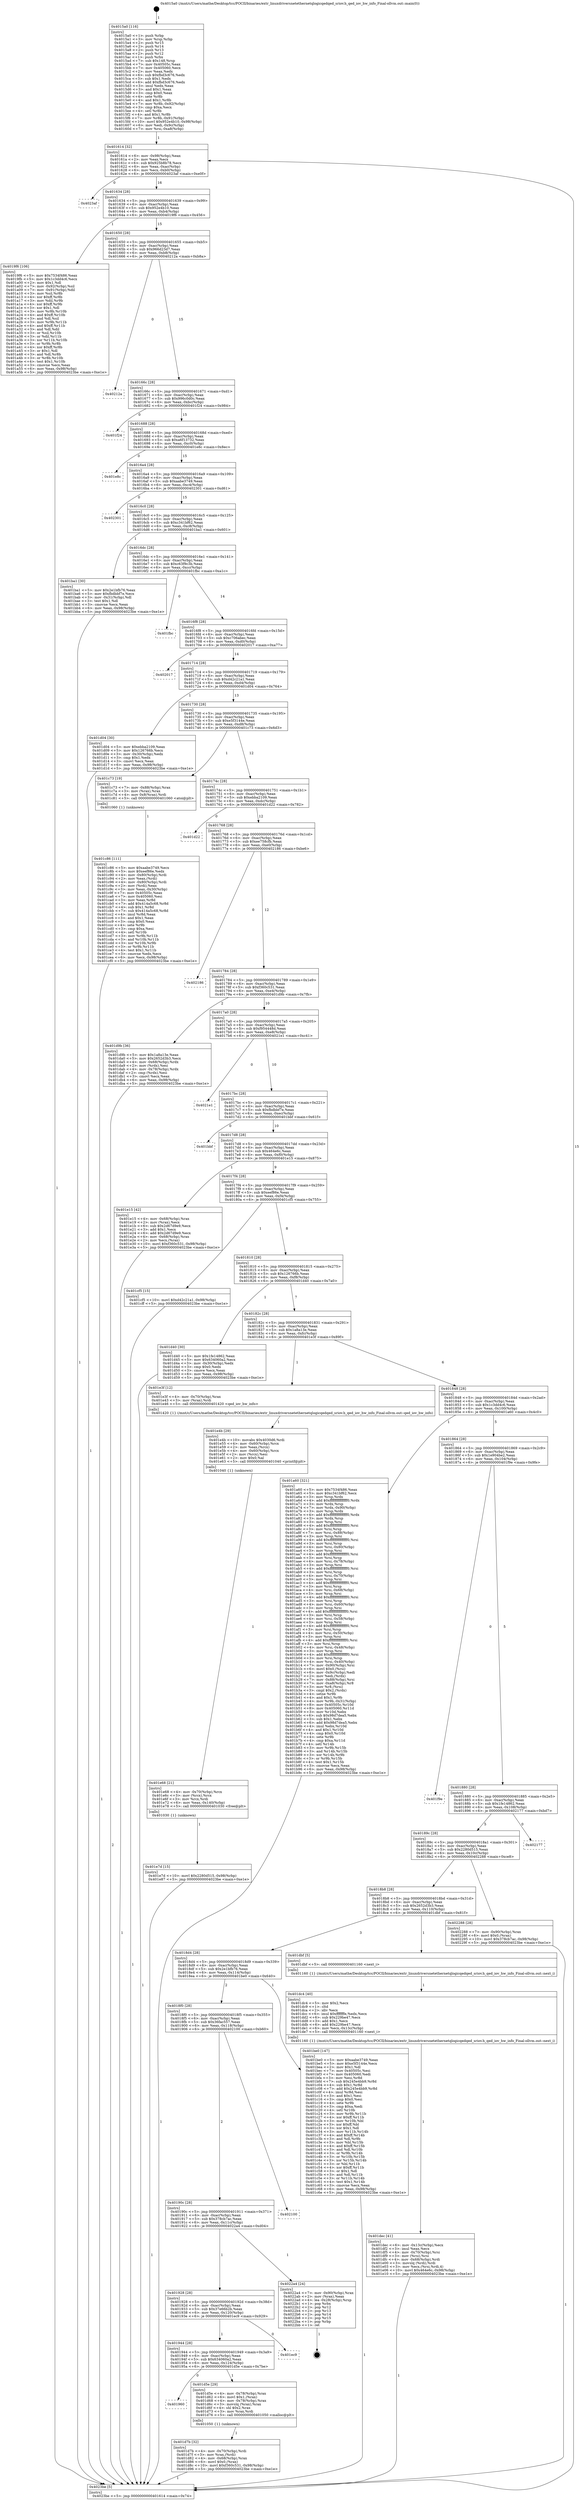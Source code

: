 digraph "0x4015a0" {
  label = "0x4015a0 (/mnt/c/Users/mathe/Desktop/tcc/POCII/binaries/extr_linuxdriversnetethernetqlogicqedqed_sriov.h_qed_iov_hw_info_Final-ollvm.out::main(0))"
  labelloc = "t"
  node[shape=record]

  Entry [label="",width=0.3,height=0.3,shape=circle,fillcolor=black,style=filled]
  "0x401614" [label="{
     0x401614 [32]\l
     | [instrs]\l
     &nbsp;&nbsp;0x401614 \<+6\>: mov -0x98(%rbp),%eax\l
     &nbsp;&nbsp;0x40161a \<+2\>: mov %eax,%ecx\l
     &nbsp;&nbsp;0x40161c \<+6\>: sub $0x925b8b78,%ecx\l
     &nbsp;&nbsp;0x401622 \<+6\>: mov %eax,-0xac(%rbp)\l
     &nbsp;&nbsp;0x401628 \<+6\>: mov %ecx,-0xb0(%rbp)\l
     &nbsp;&nbsp;0x40162e \<+6\>: je 00000000004023af \<main+0xe0f\>\l
  }"]
  "0x4023af" [label="{
     0x4023af\l
  }", style=dashed]
  "0x401634" [label="{
     0x401634 [28]\l
     | [instrs]\l
     &nbsp;&nbsp;0x401634 \<+5\>: jmp 0000000000401639 \<main+0x99\>\l
     &nbsp;&nbsp;0x401639 \<+6\>: mov -0xac(%rbp),%eax\l
     &nbsp;&nbsp;0x40163f \<+5\>: sub $0x952e4b10,%eax\l
     &nbsp;&nbsp;0x401644 \<+6\>: mov %eax,-0xb4(%rbp)\l
     &nbsp;&nbsp;0x40164a \<+6\>: je 00000000004019f6 \<main+0x456\>\l
  }"]
  Exit [label="",width=0.3,height=0.3,shape=circle,fillcolor=black,style=filled,peripheries=2]
  "0x4019f6" [label="{
     0x4019f6 [106]\l
     | [instrs]\l
     &nbsp;&nbsp;0x4019f6 \<+5\>: mov $0x7534f486,%eax\l
     &nbsp;&nbsp;0x4019fb \<+5\>: mov $0x1c3dd4c6,%ecx\l
     &nbsp;&nbsp;0x401a00 \<+2\>: mov $0x1,%dl\l
     &nbsp;&nbsp;0x401a02 \<+7\>: mov -0x92(%rbp),%sil\l
     &nbsp;&nbsp;0x401a09 \<+7\>: mov -0x91(%rbp),%dil\l
     &nbsp;&nbsp;0x401a10 \<+3\>: mov %sil,%r8b\l
     &nbsp;&nbsp;0x401a13 \<+4\>: xor $0xff,%r8b\l
     &nbsp;&nbsp;0x401a17 \<+3\>: mov %dil,%r9b\l
     &nbsp;&nbsp;0x401a1a \<+4\>: xor $0xff,%r9b\l
     &nbsp;&nbsp;0x401a1e \<+3\>: xor $0x1,%dl\l
     &nbsp;&nbsp;0x401a21 \<+3\>: mov %r8b,%r10b\l
     &nbsp;&nbsp;0x401a24 \<+4\>: and $0xff,%r10b\l
     &nbsp;&nbsp;0x401a28 \<+3\>: and %dl,%sil\l
     &nbsp;&nbsp;0x401a2b \<+3\>: mov %r9b,%r11b\l
     &nbsp;&nbsp;0x401a2e \<+4\>: and $0xff,%r11b\l
     &nbsp;&nbsp;0x401a32 \<+3\>: and %dl,%dil\l
     &nbsp;&nbsp;0x401a35 \<+3\>: or %sil,%r10b\l
     &nbsp;&nbsp;0x401a38 \<+3\>: or %dil,%r11b\l
     &nbsp;&nbsp;0x401a3b \<+3\>: xor %r11b,%r10b\l
     &nbsp;&nbsp;0x401a3e \<+3\>: or %r9b,%r8b\l
     &nbsp;&nbsp;0x401a41 \<+4\>: xor $0xff,%r8b\l
     &nbsp;&nbsp;0x401a45 \<+3\>: or $0x1,%dl\l
     &nbsp;&nbsp;0x401a48 \<+3\>: and %dl,%r8b\l
     &nbsp;&nbsp;0x401a4b \<+3\>: or %r8b,%r10b\l
     &nbsp;&nbsp;0x401a4e \<+4\>: test $0x1,%r10b\l
     &nbsp;&nbsp;0x401a52 \<+3\>: cmovne %ecx,%eax\l
     &nbsp;&nbsp;0x401a55 \<+6\>: mov %eax,-0x98(%rbp)\l
     &nbsp;&nbsp;0x401a5b \<+5\>: jmp 00000000004023be \<main+0xe1e\>\l
  }"]
  "0x401650" [label="{
     0x401650 [28]\l
     | [instrs]\l
     &nbsp;&nbsp;0x401650 \<+5\>: jmp 0000000000401655 \<main+0xb5\>\l
     &nbsp;&nbsp;0x401655 \<+6\>: mov -0xac(%rbp),%eax\l
     &nbsp;&nbsp;0x40165b \<+5\>: sub $0x966d23d7,%eax\l
     &nbsp;&nbsp;0x401660 \<+6\>: mov %eax,-0xb8(%rbp)\l
     &nbsp;&nbsp;0x401666 \<+6\>: je 000000000040212a \<main+0xb8a\>\l
  }"]
  "0x4023be" [label="{
     0x4023be [5]\l
     | [instrs]\l
     &nbsp;&nbsp;0x4023be \<+5\>: jmp 0000000000401614 \<main+0x74\>\l
  }"]
  "0x4015a0" [label="{
     0x4015a0 [116]\l
     | [instrs]\l
     &nbsp;&nbsp;0x4015a0 \<+1\>: push %rbp\l
     &nbsp;&nbsp;0x4015a1 \<+3\>: mov %rsp,%rbp\l
     &nbsp;&nbsp;0x4015a4 \<+2\>: push %r15\l
     &nbsp;&nbsp;0x4015a6 \<+2\>: push %r14\l
     &nbsp;&nbsp;0x4015a8 \<+2\>: push %r13\l
     &nbsp;&nbsp;0x4015aa \<+2\>: push %r12\l
     &nbsp;&nbsp;0x4015ac \<+1\>: push %rbx\l
     &nbsp;&nbsp;0x4015ad \<+7\>: sub $0x148,%rsp\l
     &nbsp;&nbsp;0x4015b4 \<+7\>: mov 0x40505c,%eax\l
     &nbsp;&nbsp;0x4015bb \<+7\>: mov 0x405060,%ecx\l
     &nbsp;&nbsp;0x4015c2 \<+2\>: mov %eax,%edx\l
     &nbsp;&nbsp;0x4015c4 \<+6\>: sub $0xfbd3c676,%edx\l
     &nbsp;&nbsp;0x4015ca \<+3\>: sub $0x1,%edx\l
     &nbsp;&nbsp;0x4015cd \<+6\>: add $0xfbd3c676,%edx\l
     &nbsp;&nbsp;0x4015d3 \<+3\>: imul %edx,%eax\l
     &nbsp;&nbsp;0x4015d6 \<+3\>: and $0x1,%eax\l
     &nbsp;&nbsp;0x4015d9 \<+3\>: cmp $0x0,%eax\l
     &nbsp;&nbsp;0x4015dc \<+4\>: sete %r8b\l
     &nbsp;&nbsp;0x4015e0 \<+4\>: and $0x1,%r8b\l
     &nbsp;&nbsp;0x4015e4 \<+7\>: mov %r8b,-0x92(%rbp)\l
     &nbsp;&nbsp;0x4015eb \<+3\>: cmp $0xa,%ecx\l
     &nbsp;&nbsp;0x4015ee \<+4\>: setl %r8b\l
     &nbsp;&nbsp;0x4015f2 \<+4\>: and $0x1,%r8b\l
     &nbsp;&nbsp;0x4015f6 \<+7\>: mov %r8b,-0x91(%rbp)\l
     &nbsp;&nbsp;0x4015fd \<+10\>: movl $0x952e4b10,-0x98(%rbp)\l
     &nbsp;&nbsp;0x401607 \<+6\>: mov %edi,-0x9c(%rbp)\l
     &nbsp;&nbsp;0x40160d \<+7\>: mov %rsi,-0xa8(%rbp)\l
  }"]
  "0x401e7d" [label="{
     0x401e7d [15]\l
     | [instrs]\l
     &nbsp;&nbsp;0x401e7d \<+10\>: movl $0x2280d515,-0x98(%rbp)\l
     &nbsp;&nbsp;0x401e87 \<+5\>: jmp 00000000004023be \<main+0xe1e\>\l
  }"]
  "0x40212a" [label="{
     0x40212a\l
  }", style=dashed]
  "0x40166c" [label="{
     0x40166c [28]\l
     | [instrs]\l
     &nbsp;&nbsp;0x40166c \<+5\>: jmp 0000000000401671 \<main+0xd1\>\l
     &nbsp;&nbsp;0x401671 \<+6\>: mov -0xac(%rbp),%eax\l
     &nbsp;&nbsp;0x401677 \<+5\>: sub $0x996c0d0c,%eax\l
     &nbsp;&nbsp;0x40167c \<+6\>: mov %eax,-0xbc(%rbp)\l
     &nbsp;&nbsp;0x401682 \<+6\>: je 0000000000401f24 \<main+0x984\>\l
  }"]
  "0x401e68" [label="{
     0x401e68 [21]\l
     | [instrs]\l
     &nbsp;&nbsp;0x401e68 \<+4\>: mov -0x70(%rbp),%rcx\l
     &nbsp;&nbsp;0x401e6c \<+3\>: mov (%rcx),%rcx\l
     &nbsp;&nbsp;0x401e6f \<+3\>: mov %rcx,%rdi\l
     &nbsp;&nbsp;0x401e72 \<+6\>: mov %eax,-0x140(%rbp)\l
     &nbsp;&nbsp;0x401e78 \<+5\>: call 0000000000401030 \<free@plt\>\l
     | [calls]\l
     &nbsp;&nbsp;0x401030 \{1\} (unknown)\l
  }"]
  "0x401f24" [label="{
     0x401f24\l
  }", style=dashed]
  "0x401688" [label="{
     0x401688 [28]\l
     | [instrs]\l
     &nbsp;&nbsp;0x401688 \<+5\>: jmp 000000000040168d \<main+0xed\>\l
     &nbsp;&nbsp;0x40168d \<+6\>: mov -0xac(%rbp),%eax\l
     &nbsp;&nbsp;0x401693 \<+5\>: sub $0xa6f13732,%eax\l
     &nbsp;&nbsp;0x401698 \<+6\>: mov %eax,-0xc0(%rbp)\l
     &nbsp;&nbsp;0x40169e \<+6\>: je 0000000000401e8c \<main+0x8ec\>\l
  }"]
  "0x401e4b" [label="{
     0x401e4b [29]\l
     | [instrs]\l
     &nbsp;&nbsp;0x401e4b \<+10\>: movabs $0x4030d6,%rdi\l
     &nbsp;&nbsp;0x401e55 \<+4\>: mov -0x60(%rbp),%rcx\l
     &nbsp;&nbsp;0x401e59 \<+2\>: mov %eax,(%rcx)\l
     &nbsp;&nbsp;0x401e5b \<+4\>: mov -0x60(%rbp),%rcx\l
     &nbsp;&nbsp;0x401e5f \<+2\>: mov (%rcx),%esi\l
     &nbsp;&nbsp;0x401e61 \<+2\>: mov $0x0,%al\l
     &nbsp;&nbsp;0x401e63 \<+5\>: call 0000000000401040 \<printf@plt\>\l
     | [calls]\l
     &nbsp;&nbsp;0x401040 \{1\} (unknown)\l
  }"]
  "0x401e8c" [label="{
     0x401e8c\l
  }", style=dashed]
  "0x4016a4" [label="{
     0x4016a4 [28]\l
     | [instrs]\l
     &nbsp;&nbsp;0x4016a4 \<+5\>: jmp 00000000004016a9 \<main+0x109\>\l
     &nbsp;&nbsp;0x4016a9 \<+6\>: mov -0xac(%rbp),%eax\l
     &nbsp;&nbsp;0x4016af \<+5\>: sub $0xaabe3749,%eax\l
     &nbsp;&nbsp;0x4016b4 \<+6\>: mov %eax,-0xc4(%rbp)\l
     &nbsp;&nbsp;0x4016ba \<+6\>: je 0000000000402301 \<main+0xd61\>\l
  }"]
  "0x401dec" [label="{
     0x401dec [41]\l
     | [instrs]\l
     &nbsp;&nbsp;0x401dec \<+6\>: mov -0x13c(%rbp),%ecx\l
     &nbsp;&nbsp;0x401df2 \<+3\>: imul %eax,%ecx\l
     &nbsp;&nbsp;0x401df5 \<+4\>: mov -0x70(%rbp),%rsi\l
     &nbsp;&nbsp;0x401df9 \<+3\>: mov (%rsi),%rsi\l
     &nbsp;&nbsp;0x401dfc \<+4\>: mov -0x68(%rbp),%rdi\l
     &nbsp;&nbsp;0x401e00 \<+3\>: movslq (%rdi),%rdi\l
     &nbsp;&nbsp;0x401e03 \<+3\>: mov %ecx,(%rsi,%rdi,4)\l
     &nbsp;&nbsp;0x401e06 \<+10\>: movl $0x464e6c,-0x98(%rbp)\l
     &nbsp;&nbsp;0x401e10 \<+5\>: jmp 00000000004023be \<main+0xe1e\>\l
  }"]
  "0x402301" [label="{
     0x402301\l
  }", style=dashed]
  "0x4016c0" [label="{
     0x4016c0 [28]\l
     | [instrs]\l
     &nbsp;&nbsp;0x4016c0 \<+5\>: jmp 00000000004016c5 \<main+0x125\>\l
     &nbsp;&nbsp;0x4016c5 \<+6\>: mov -0xac(%rbp),%eax\l
     &nbsp;&nbsp;0x4016cb \<+5\>: sub $0xc341bf62,%eax\l
     &nbsp;&nbsp;0x4016d0 \<+6\>: mov %eax,-0xc8(%rbp)\l
     &nbsp;&nbsp;0x4016d6 \<+6\>: je 0000000000401ba1 \<main+0x601\>\l
  }"]
  "0x401dc4" [label="{
     0x401dc4 [40]\l
     | [instrs]\l
     &nbsp;&nbsp;0x401dc4 \<+5\>: mov $0x2,%ecx\l
     &nbsp;&nbsp;0x401dc9 \<+1\>: cltd\l
     &nbsp;&nbsp;0x401dca \<+2\>: idiv %ecx\l
     &nbsp;&nbsp;0x401dcc \<+6\>: imul $0xfffffffe,%edx,%ecx\l
     &nbsp;&nbsp;0x401dd2 \<+6\>: sub $0x229be47,%ecx\l
     &nbsp;&nbsp;0x401dd8 \<+3\>: add $0x1,%ecx\l
     &nbsp;&nbsp;0x401ddb \<+6\>: add $0x229be47,%ecx\l
     &nbsp;&nbsp;0x401de1 \<+6\>: mov %ecx,-0x13c(%rbp)\l
     &nbsp;&nbsp;0x401de7 \<+5\>: call 0000000000401160 \<next_i\>\l
     | [calls]\l
     &nbsp;&nbsp;0x401160 \{1\} (/mnt/c/Users/mathe/Desktop/tcc/POCII/binaries/extr_linuxdriversnetethernetqlogicqedqed_sriov.h_qed_iov_hw_info_Final-ollvm.out::next_i)\l
  }"]
  "0x401ba1" [label="{
     0x401ba1 [30]\l
     | [instrs]\l
     &nbsp;&nbsp;0x401ba1 \<+5\>: mov $0x2e1bfb76,%eax\l
     &nbsp;&nbsp;0x401ba6 \<+5\>: mov $0xfbdbbf7e,%ecx\l
     &nbsp;&nbsp;0x401bab \<+3\>: mov -0x31(%rbp),%dl\l
     &nbsp;&nbsp;0x401bae \<+3\>: test $0x1,%dl\l
     &nbsp;&nbsp;0x401bb1 \<+3\>: cmovne %ecx,%eax\l
     &nbsp;&nbsp;0x401bb4 \<+6\>: mov %eax,-0x98(%rbp)\l
     &nbsp;&nbsp;0x401bba \<+5\>: jmp 00000000004023be \<main+0xe1e\>\l
  }"]
  "0x4016dc" [label="{
     0x4016dc [28]\l
     | [instrs]\l
     &nbsp;&nbsp;0x4016dc \<+5\>: jmp 00000000004016e1 \<main+0x141\>\l
     &nbsp;&nbsp;0x4016e1 \<+6\>: mov -0xac(%rbp),%eax\l
     &nbsp;&nbsp;0x4016e7 \<+5\>: sub $0xc63f9c3b,%eax\l
     &nbsp;&nbsp;0x4016ec \<+6\>: mov %eax,-0xcc(%rbp)\l
     &nbsp;&nbsp;0x4016f2 \<+6\>: je 0000000000401fbc \<main+0xa1c\>\l
  }"]
  "0x401d7b" [label="{
     0x401d7b [32]\l
     | [instrs]\l
     &nbsp;&nbsp;0x401d7b \<+4\>: mov -0x70(%rbp),%rdi\l
     &nbsp;&nbsp;0x401d7f \<+3\>: mov %rax,(%rdi)\l
     &nbsp;&nbsp;0x401d82 \<+4\>: mov -0x68(%rbp),%rax\l
     &nbsp;&nbsp;0x401d86 \<+6\>: movl $0x0,(%rax)\l
     &nbsp;&nbsp;0x401d8c \<+10\>: movl $0xf360c531,-0x98(%rbp)\l
     &nbsp;&nbsp;0x401d96 \<+5\>: jmp 00000000004023be \<main+0xe1e\>\l
  }"]
  "0x401fbc" [label="{
     0x401fbc\l
  }", style=dashed]
  "0x4016f8" [label="{
     0x4016f8 [28]\l
     | [instrs]\l
     &nbsp;&nbsp;0x4016f8 \<+5\>: jmp 00000000004016fd \<main+0x15d\>\l
     &nbsp;&nbsp;0x4016fd \<+6\>: mov -0xac(%rbp),%eax\l
     &nbsp;&nbsp;0x401703 \<+5\>: sub $0xc706abec,%eax\l
     &nbsp;&nbsp;0x401708 \<+6\>: mov %eax,-0xd0(%rbp)\l
     &nbsp;&nbsp;0x40170e \<+6\>: je 0000000000402017 \<main+0xa77\>\l
  }"]
  "0x401960" [label="{
     0x401960\l
  }", style=dashed]
  "0x402017" [label="{
     0x402017\l
  }", style=dashed]
  "0x401714" [label="{
     0x401714 [28]\l
     | [instrs]\l
     &nbsp;&nbsp;0x401714 \<+5\>: jmp 0000000000401719 \<main+0x179\>\l
     &nbsp;&nbsp;0x401719 \<+6\>: mov -0xac(%rbp),%eax\l
     &nbsp;&nbsp;0x40171f \<+5\>: sub $0xd42c21a1,%eax\l
     &nbsp;&nbsp;0x401724 \<+6\>: mov %eax,-0xd4(%rbp)\l
     &nbsp;&nbsp;0x40172a \<+6\>: je 0000000000401d04 \<main+0x764\>\l
  }"]
  "0x401d5e" [label="{
     0x401d5e [29]\l
     | [instrs]\l
     &nbsp;&nbsp;0x401d5e \<+4\>: mov -0x78(%rbp),%rax\l
     &nbsp;&nbsp;0x401d62 \<+6\>: movl $0x1,(%rax)\l
     &nbsp;&nbsp;0x401d68 \<+4\>: mov -0x78(%rbp),%rax\l
     &nbsp;&nbsp;0x401d6c \<+3\>: movslq (%rax),%rax\l
     &nbsp;&nbsp;0x401d6f \<+4\>: shl $0x2,%rax\l
     &nbsp;&nbsp;0x401d73 \<+3\>: mov %rax,%rdi\l
     &nbsp;&nbsp;0x401d76 \<+5\>: call 0000000000401050 \<malloc@plt\>\l
     | [calls]\l
     &nbsp;&nbsp;0x401050 \{1\} (unknown)\l
  }"]
  "0x401d04" [label="{
     0x401d04 [30]\l
     | [instrs]\l
     &nbsp;&nbsp;0x401d04 \<+5\>: mov $0xebba2109,%eax\l
     &nbsp;&nbsp;0x401d09 \<+5\>: mov $0x126766b,%ecx\l
     &nbsp;&nbsp;0x401d0e \<+3\>: mov -0x30(%rbp),%edx\l
     &nbsp;&nbsp;0x401d11 \<+3\>: cmp $0x1,%edx\l
     &nbsp;&nbsp;0x401d14 \<+3\>: cmovl %ecx,%eax\l
     &nbsp;&nbsp;0x401d17 \<+6\>: mov %eax,-0x98(%rbp)\l
     &nbsp;&nbsp;0x401d1d \<+5\>: jmp 00000000004023be \<main+0xe1e\>\l
  }"]
  "0x401730" [label="{
     0x401730 [28]\l
     | [instrs]\l
     &nbsp;&nbsp;0x401730 \<+5\>: jmp 0000000000401735 \<main+0x195\>\l
     &nbsp;&nbsp;0x401735 \<+6\>: mov -0xac(%rbp),%eax\l
     &nbsp;&nbsp;0x40173b \<+5\>: sub $0xe5f3144e,%eax\l
     &nbsp;&nbsp;0x401740 \<+6\>: mov %eax,-0xd8(%rbp)\l
     &nbsp;&nbsp;0x401746 \<+6\>: je 0000000000401c73 \<main+0x6d3\>\l
  }"]
  "0x401944" [label="{
     0x401944 [28]\l
     | [instrs]\l
     &nbsp;&nbsp;0x401944 \<+5\>: jmp 0000000000401949 \<main+0x3a9\>\l
     &nbsp;&nbsp;0x401949 \<+6\>: mov -0xac(%rbp),%eax\l
     &nbsp;&nbsp;0x40194f \<+5\>: sub $0x634060a2,%eax\l
     &nbsp;&nbsp;0x401954 \<+6\>: mov %eax,-0x124(%rbp)\l
     &nbsp;&nbsp;0x40195a \<+6\>: je 0000000000401d5e \<main+0x7be\>\l
  }"]
  "0x401c73" [label="{
     0x401c73 [19]\l
     | [instrs]\l
     &nbsp;&nbsp;0x401c73 \<+7\>: mov -0x88(%rbp),%rax\l
     &nbsp;&nbsp;0x401c7a \<+3\>: mov (%rax),%rax\l
     &nbsp;&nbsp;0x401c7d \<+4\>: mov 0x8(%rax),%rdi\l
     &nbsp;&nbsp;0x401c81 \<+5\>: call 0000000000401060 \<atoi@plt\>\l
     | [calls]\l
     &nbsp;&nbsp;0x401060 \{1\} (unknown)\l
  }"]
  "0x40174c" [label="{
     0x40174c [28]\l
     | [instrs]\l
     &nbsp;&nbsp;0x40174c \<+5\>: jmp 0000000000401751 \<main+0x1b1\>\l
     &nbsp;&nbsp;0x401751 \<+6\>: mov -0xac(%rbp),%eax\l
     &nbsp;&nbsp;0x401757 \<+5\>: sub $0xebba2109,%eax\l
     &nbsp;&nbsp;0x40175c \<+6\>: mov %eax,-0xdc(%rbp)\l
     &nbsp;&nbsp;0x401762 \<+6\>: je 0000000000401d22 \<main+0x782\>\l
  }"]
  "0x401ec9" [label="{
     0x401ec9\l
  }", style=dashed]
  "0x401d22" [label="{
     0x401d22\l
  }", style=dashed]
  "0x401768" [label="{
     0x401768 [28]\l
     | [instrs]\l
     &nbsp;&nbsp;0x401768 \<+5\>: jmp 000000000040176d \<main+0x1cd\>\l
     &nbsp;&nbsp;0x40176d \<+6\>: mov -0xac(%rbp),%eax\l
     &nbsp;&nbsp;0x401773 \<+5\>: sub $0xee758cfb,%eax\l
     &nbsp;&nbsp;0x401778 \<+6\>: mov %eax,-0xe0(%rbp)\l
     &nbsp;&nbsp;0x40177e \<+6\>: je 0000000000402186 \<main+0xbe6\>\l
  }"]
  "0x401928" [label="{
     0x401928 [28]\l
     | [instrs]\l
     &nbsp;&nbsp;0x401928 \<+5\>: jmp 000000000040192d \<main+0x38d\>\l
     &nbsp;&nbsp;0x40192d \<+6\>: mov -0xac(%rbp),%eax\l
     &nbsp;&nbsp;0x401933 \<+5\>: sub $0x37e66b2b,%eax\l
     &nbsp;&nbsp;0x401938 \<+6\>: mov %eax,-0x120(%rbp)\l
     &nbsp;&nbsp;0x40193e \<+6\>: je 0000000000401ec9 \<main+0x929\>\l
  }"]
  "0x402186" [label="{
     0x402186\l
  }", style=dashed]
  "0x401784" [label="{
     0x401784 [28]\l
     | [instrs]\l
     &nbsp;&nbsp;0x401784 \<+5\>: jmp 0000000000401789 \<main+0x1e9\>\l
     &nbsp;&nbsp;0x401789 \<+6\>: mov -0xac(%rbp),%eax\l
     &nbsp;&nbsp;0x40178f \<+5\>: sub $0xf360c531,%eax\l
     &nbsp;&nbsp;0x401794 \<+6\>: mov %eax,-0xe4(%rbp)\l
     &nbsp;&nbsp;0x40179a \<+6\>: je 0000000000401d9b \<main+0x7fb\>\l
  }"]
  "0x4022a4" [label="{
     0x4022a4 [24]\l
     | [instrs]\l
     &nbsp;&nbsp;0x4022a4 \<+7\>: mov -0x90(%rbp),%rax\l
     &nbsp;&nbsp;0x4022ab \<+2\>: mov (%rax),%eax\l
     &nbsp;&nbsp;0x4022ad \<+4\>: lea -0x28(%rbp),%rsp\l
     &nbsp;&nbsp;0x4022b1 \<+1\>: pop %rbx\l
     &nbsp;&nbsp;0x4022b2 \<+2\>: pop %r12\l
     &nbsp;&nbsp;0x4022b4 \<+2\>: pop %r13\l
     &nbsp;&nbsp;0x4022b6 \<+2\>: pop %r14\l
     &nbsp;&nbsp;0x4022b8 \<+2\>: pop %r15\l
     &nbsp;&nbsp;0x4022ba \<+1\>: pop %rbp\l
     &nbsp;&nbsp;0x4022bb \<+1\>: ret\l
  }"]
  "0x401d9b" [label="{
     0x401d9b [36]\l
     | [instrs]\l
     &nbsp;&nbsp;0x401d9b \<+5\>: mov $0x1a8a13e,%eax\l
     &nbsp;&nbsp;0x401da0 \<+5\>: mov $0x2652d3b3,%ecx\l
     &nbsp;&nbsp;0x401da5 \<+4\>: mov -0x68(%rbp),%rdx\l
     &nbsp;&nbsp;0x401da9 \<+2\>: mov (%rdx),%esi\l
     &nbsp;&nbsp;0x401dab \<+4\>: mov -0x78(%rbp),%rdx\l
     &nbsp;&nbsp;0x401daf \<+2\>: cmp (%rdx),%esi\l
     &nbsp;&nbsp;0x401db1 \<+3\>: cmovl %ecx,%eax\l
     &nbsp;&nbsp;0x401db4 \<+6\>: mov %eax,-0x98(%rbp)\l
     &nbsp;&nbsp;0x401dba \<+5\>: jmp 00000000004023be \<main+0xe1e\>\l
  }"]
  "0x4017a0" [label="{
     0x4017a0 [28]\l
     | [instrs]\l
     &nbsp;&nbsp;0x4017a0 \<+5\>: jmp 00000000004017a5 \<main+0x205\>\l
     &nbsp;&nbsp;0x4017a5 \<+6\>: mov -0xac(%rbp),%eax\l
     &nbsp;&nbsp;0x4017ab \<+5\>: sub $0xf954448d,%eax\l
     &nbsp;&nbsp;0x4017b0 \<+6\>: mov %eax,-0xe8(%rbp)\l
     &nbsp;&nbsp;0x4017b6 \<+6\>: je 00000000004021e1 \<main+0xc41\>\l
  }"]
  "0x40190c" [label="{
     0x40190c [28]\l
     | [instrs]\l
     &nbsp;&nbsp;0x40190c \<+5\>: jmp 0000000000401911 \<main+0x371\>\l
     &nbsp;&nbsp;0x401911 \<+6\>: mov -0xac(%rbp),%eax\l
     &nbsp;&nbsp;0x401917 \<+5\>: sub $0x378cb7ac,%eax\l
     &nbsp;&nbsp;0x40191c \<+6\>: mov %eax,-0x11c(%rbp)\l
     &nbsp;&nbsp;0x401922 \<+6\>: je 00000000004022a4 \<main+0xd04\>\l
  }"]
  "0x4021e1" [label="{
     0x4021e1\l
  }", style=dashed]
  "0x4017bc" [label="{
     0x4017bc [28]\l
     | [instrs]\l
     &nbsp;&nbsp;0x4017bc \<+5\>: jmp 00000000004017c1 \<main+0x221\>\l
     &nbsp;&nbsp;0x4017c1 \<+6\>: mov -0xac(%rbp),%eax\l
     &nbsp;&nbsp;0x4017c7 \<+5\>: sub $0xfbdbbf7e,%eax\l
     &nbsp;&nbsp;0x4017cc \<+6\>: mov %eax,-0xec(%rbp)\l
     &nbsp;&nbsp;0x4017d2 \<+6\>: je 0000000000401bbf \<main+0x61f\>\l
  }"]
  "0x402100" [label="{
     0x402100\l
  }", style=dashed]
  "0x401bbf" [label="{
     0x401bbf\l
  }", style=dashed]
  "0x4017d8" [label="{
     0x4017d8 [28]\l
     | [instrs]\l
     &nbsp;&nbsp;0x4017d8 \<+5\>: jmp 00000000004017dd \<main+0x23d\>\l
     &nbsp;&nbsp;0x4017dd \<+6\>: mov -0xac(%rbp),%eax\l
     &nbsp;&nbsp;0x4017e3 \<+5\>: sub $0x464e6c,%eax\l
     &nbsp;&nbsp;0x4017e8 \<+6\>: mov %eax,-0xf0(%rbp)\l
     &nbsp;&nbsp;0x4017ee \<+6\>: je 0000000000401e15 \<main+0x875\>\l
  }"]
  "0x401c86" [label="{
     0x401c86 [111]\l
     | [instrs]\l
     &nbsp;&nbsp;0x401c86 \<+5\>: mov $0xaabe3749,%ecx\l
     &nbsp;&nbsp;0x401c8b \<+5\>: mov $0xeef86e,%edx\l
     &nbsp;&nbsp;0x401c90 \<+4\>: mov -0x80(%rbp),%rdi\l
     &nbsp;&nbsp;0x401c94 \<+2\>: mov %eax,(%rdi)\l
     &nbsp;&nbsp;0x401c96 \<+4\>: mov -0x80(%rbp),%rdi\l
     &nbsp;&nbsp;0x401c9a \<+2\>: mov (%rdi),%eax\l
     &nbsp;&nbsp;0x401c9c \<+3\>: mov %eax,-0x30(%rbp)\l
     &nbsp;&nbsp;0x401c9f \<+7\>: mov 0x40505c,%eax\l
     &nbsp;&nbsp;0x401ca6 \<+7\>: mov 0x405060,%esi\l
     &nbsp;&nbsp;0x401cad \<+3\>: mov %eax,%r8d\l
     &nbsp;&nbsp;0x401cb0 \<+7\>: add $0x414a5c68,%r8d\l
     &nbsp;&nbsp;0x401cb7 \<+4\>: sub $0x1,%r8d\l
     &nbsp;&nbsp;0x401cbb \<+7\>: sub $0x414a5c68,%r8d\l
     &nbsp;&nbsp;0x401cc2 \<+4\>: imul %r8d,%eax\l
     &nbsp;&nbsp;0x401cc6 \<+3\>: and $0x1,%eax\l
     &nbsp;&nbsp;0x401cc9 \<+3\>: cmp $0x0,%eax\l
     &nbsp;&nbsp;0x401ccc \<+4\>: sete %r9b\l
     &nbsp;&nbsp;0x401cd0 \<+3\>: cmp $0xa,%esi\l
     &nbsp;&nbsp;0x401cd3 \<+4\>: setl %r10b\l
     &nbsp;&nbsp;0x401cd7 \<+3\>: mov %r9b,%r11b\l
     &nbsp;&nbsp;0x401cda \<+3\>: and %r10b,%r11b\l
     &nbsp;&nbsp;0x401cdd \<+3\>: xor %r10b,%r9b\l
     &nbsp;&nbsp;0x401ce0 \<+3\>: or %r9b,%r11b\l
     &nbsp;&nbsp;0x401ce3 \<+4\>: test $0x1,%r11b\l
     &nbsp;&nbsp;0x401ce7 \<+3\>: cmovne %edx,%ecx\l
     &nbsp;&nbsp;0x401cea \<+6\>: mov %ecx,-0x98(%rbp)\l
     &nbsp;&nbsp;0x401cf0 \<+5\>: jmp 00000000004023be \<main+0xe1e\>\l
  }"]
  "0x401e15" [label="{
     0x401e15 [42]\l
     | [instrs]\l
     &nbsp;&nbsp;0x401e15 \<+4\>: mov -0x68(%rbp),%rax\l
     &nbsp;&nbsp;0x401e19 \<+2\>: mov (%rax),%ecx\l
     &nbsp;&nbsp;0x401e1b \<+6\>: sub $0x2d67d9e9,%ecx\l
     &nbsp;&nbsp;0x401e21 \<+3\>: add $0x1,%ecx\l
     &nbsp;&nbsp;0x401e24 \<+6\>: add $0x2d67d9e9,%ecx\l
     &nbsp;&nbsp;0x401e2a \<+4\>: mov -0x68(%rbp),%rax\l
     &nbsp;&nbsp;0x401e2e \<+2\>: mov %ecx,(%rax)\l
     &nbsp;&nbsp;0x401e30 \<+10\>: movl $0xf360c531,-0x98(%rbp)\l
     &nbsp;&nbsp;0x401e3a \<+5\>: jmp 00000000004023be \<main+0xe1e\>\l
  }"]
  "0x4017f4" [label="{
     0x4017f4 [28]\l
     | [instrs]\l
     &nbsp;&nbsp;0x4017f4 \<+5\>: jmp 00000000004017f9 \<main+0x259\>\l
     &nbsp;&nbsp;0x4017f9 \<+6\>: mov -0xac(%rbp),%eax\l
     &nbsp;&nbsp;0x4017ff \<+5\>: sub $0xeef86e,%eax\l
     &nbsp;&nbsp;0x401804 \<+6\>: mov %eax,-0xf4(%rbp)\l
     &nbsp;&nbsp;0x40180a \<+6\>: je 0000000000401cf5 \<main+0x755\>\l
  }"]
  "0x4018f0" [label="{
     0x4018f0 [28]\l
     | [instrs]\l
     &nbsp;&nbsp;0x4018f0 \<+5\>: jmp 00000000004018f5 \<main+0x355\>\l
     &nbsp;&nbsp;0x4018f5 \<+6\>: mov -0xac(%rbp),%eax\l
     &nbsp;&nbsp;0x4018fb \<+5\>: sub $0x36fac557,%eax\l
     &nbsp;&nbsp;0x401900 \<+6\>: mov %eax,-0x118(%rbp)\l
     &nbsp;&nbsp;0x401906 \<+6\>: je 0000000000402100 \<main+0xb60\>\l
  }"]
  "0x401cf5" [label="{
     0x401cf5 [15]\l
     | [instrs]\l
     &nbsp;&nbsp;0x401cf5 \<+10\>: movl $0xd42c21a1,-0x98(%rbp)\l
     &nbsp;&nbsp;0x401cff \<+5\>: jmp 00000000004023be \<main+0xe1e\>\l
  }"]
  "0x401810" [label="{
     0x401810 [28]\l
     | [instrs]\l
     &nbsp;&nbsp;0x401810 \<+5\>: jmp 0000000000401815 \<main+0x275\>\l
     &nbsp;&nbsp;0x401815 \<+6\>: mov -0xac(%rbp),%eax\l
     &nbsp;&nbsp;0x40181b \<+5\>: sub $0x126766b,%eax\l
     &nbsp;&nbsp;0x401820 \<+6\>: mov %eax,-0xf8(%rbp)\l
     &nbsp;&nbsp;0x401826 \<+6\>: je 0000000000401d40 \<main+0x7a0\>\l
  }"]
  "0x401be0" [label="{
     0x401be0 [147]\l
     | [instrs]\l
     &nbsp;&nbsp;0x401be0 \<+5\>: mov $0xaabe3749,%eax\l
     &nbsp;&nbsp;0x401be5 \<+5\>: mov $0xe5f3144e,%ecx\l
     &nbsp;&nbsp;0x401bea \<+2\>: mov $0x1,%dl\l
     &nbsp;&nbsp;0x401bec \<+7\>: mov 0x40505c,%esi\l
     &nbsp;&nbsp;0x401bf3 \<+7\>: mov 0x405060,%edi\l
     &nbsp;&nbsp;0x401bfa \<+3\>: mov %esi,%r8d\l
     &nbsp;&nbsp;0x401bfd \<+7\>: sub $0x245e4bb9,%r8d\l
     &nbsp;&nbsp;0x401c04 \<+4\>: sub $0x1,%r8d\l
     &nbsp;&nbsp;0x401c08 \<+7\>: add $0x245e4bb9,%r8d\l
     &nbsp;&nbsp;0x401c0f \<+4\>: imul %r8d,%esi\l
     &nbsp;&nbsp;0x401c13 \<+3\>: and $0x1,%esi\l
     &nbsp;&nbsp;0x401c16 \<+3\>: cmp $0x0,%esi\l
     &nbsp;&nbsp;0x401c19 \<+4\>: sete %r9b\l
     &nbsp;&nbsp;0x401c1d \<+3\>: cmp $0xa,%edi\l
     &nbsp;&nbsp;0x401c20 \<+4\>: setl %r10b\l
     &nbsp;&nbsp;0x401c24 \<+3\>: mov %r9b,%r11b\l
     &nbsp;&nbsp;0x401c27 \<+4\>: xor $0xff,%r11b\l
     &nbsp;&nbsp;0x401c2b \<+3\>: mov %r10b,%bl\l
     &nbsp;&nbsp;0x401c2e \<+3\>: xor $0xff,%bl\l
     &nbsp;&nbsp;0x401c31 \<+3\>: xor $0x1,%dl\l
     &nbsp;&nbsp;0x401c34 \<+3\>: mov %r11b,%r14b\l
     &nbsp;&nbsp;0x401c37 \<+4\>: and $0xff,%r14b\l
     &nbsp;&nbsp;0x401c3b \<+3\>: and %dl,%r9b\l
     &nbsp;&nbsp;0x401c3e \<+3\>: mov %bl,%r15b\l
     &nbsp;&nbsp;0x401c41 \<+4\>: and $0xff,%r15b\l
     &nbsp;&nbsp;0x401c45 \<+3\>: and %dl,%r10b\l
     &nbsp;&nbsp;0x401c48 \<+3\>: or %r9b,%r14b\l
     &nbsp;&nbsp;0x401c4b \<+3\>: or %r10b,%r15b\l
     &nbsp;&nbsp;0x401c4e \<+3\>: xor %r15b,%r14b\l
     &nbsp;&nbsp;0x401c51 \<+3\>: or %bl,%r11b\l
     &nbsp;&nbsp;0x401c54 \<+4\>: xor $0xff,%r11b\l
     &nbsp;&nbsp;0x401c58 \<+3\>: or $0x1,%dl\l
     &nbsp;&nbsp;0x401c5b \<+3\>: and %dl,%r11b\l
     &nbsp;&nbsp;0x401c5e \<+3\>: or %r11b,%r14b\l
     &nbsp;&nbsp;0x401c61 \<+4\>: test $0x1,%r14b\l
     &nbsp;&nbsp;0x401c65 \<+3\>: cmovne %ecx,%eax\l
     &nbsp;&nbsp;0x401c68 \<+6\>: mov %eax,-0x98(%rbp)\l
     &nbsp;&nbsp;0x401c6e \<+5\>: jmp 00000000004023be \<main+0xe1e\>\l
  }"]
  "0x401d40" [label="{
     0x401d40 [30]\l
     | [instrs]\l
     &nbsp;&nbsp;0x401d40 \<+5\>: mov $0x1fe14862,%eax\l
     &nbsp;&nbsp;0x401d45 \<+5\>: mov $0x634060a2,%ecx\l
     &nbsp;&nbsp;0x401d4a \<+3\>: mov -0x30(%rbp),%edx\l
     &nbsp;&nbsp;0x401d4d \<+3\>: cmp $0x0,%edx\l
     &nbsp;&nbsp;0x401d50 \<+3\>: cmove %ecx,%eax\l
     &nbsp;&nbsp;0x401d53 \<+6\>: mov %eax,-0x98(%rbp)\l
     &nbsp;&nbsp;0x401d59 \<+5\>: jmp 00000000004023be \<main+0xe1e\>\l
  }"]
  "0x40182c" [label="{
     0x40182c [28]\l
     | [instrs]\l
     &nbsp;&nbsp;0x40182c \<+5\>: jmp 0000000000401831 \<main+0x291\>\l
     &nbsp;&nbsp;0x401831 \<+6\>: mov -0xac(%rbp),%eax\l
     &nbsp;&nbsp;0x401837 \<+5\>: sub $0x1a8a13e,%eax\l
     &nbsp;&nbsp;0x40183c \<+6\>: mov %eax,-0xfc(%rbp)\l
     &nbsp;&nbsp;0x401842 \<+6\>: je 0000000000401e3f \<main+0x89f\>\l
  }"]
  "0x4018d4" [label="{
     0x4018d4 [28]\l
     | [instrs]\l
     &nbsp;&nbsp;0x4018d4 \<+5\>: jmp 00000000004018d9 \<main+0x339\>\l
     &nbsp;&nbsp;0x4018d9 \<+6\>: mov -0xac(%rbp),%eax\l
     &nbsp;&nbsp;0x4018df \<+5\>: sub $0x2e1bfb76,%eax\l
     &nbsp;&nbsp;0x4018e4 \<+6\>: mov %eax,-0x114(%rbp)\l
     &nbsp;&nbsp;0x4018ea \<+6\>: je 0000000000401be0 \<main+0x640\>\l
  }"]
  "0x401e3f" [label="{
     0x401e3f [12]\l
     | [instrs]\l
     &nbsp;&nbsp;0x401e3f \<+4\>: mov -0x70(%rbp),%rax\l
     &nbsp;&nbsp;0x401e43 \<+3\>: mov (%rax),%rdi\l
     &nbsp;&nbsp;0x401e46 \<+5\>: call 0000000000401420 \<qed_iov_hw_info\>\l
     | [calls]\l
     &nbsp;&nbsp;0x401420 \{1\} (/mnt/c/Users/mathe/Desktop/tcc/POCII/binaries/extr_linuxdriversnetethernetqlogicqedqed_sriov.h_qed_iov_hw_info_Final-ollvm.out::qed_iov_hw_info)\l
  }"]
  "0x401848" [label="{
     0x401848 [28]\l
     | [instrs]\l
     &nbsp;&nbsp;0x401848 \<+5\>: jmp 000000000040184d \<main+0x2ad\>\l
     &nbsp;&nbsp;0x40184d \<+6\>: mov -0xac(%rbp),%eax\l
     &nbsp;&nbsp;0x401853 \<+5\>: sub $0x1c3dd4c6,%eax\l
     &nbsp;&nbsp;0x401858 \<+6\>: mov %eax,-0x100(%rbp)\l
     &nbsp;&nbsp;0x40185e \<+6\>: je 0000000000401a60 \<main+0x4c0\>\l
  }"]
  "0x401dbf" [label="{
     0x401dbf [5]\l
     | [instrs]\l
     &nbsp;&nbsp;0x401dbf \<+5\>: call 0000000000401160 \<next_i\>\l
     | [calls]\l
     &nbsp;&nbsp;0x401160 \{1\} (/mnt/c/Users/mathe/Desktop/tcc/POCII/binaries/extr_linuxdriversnetethernetqlogicqedqed_sriov.h_qed_iov_hw_info_Final-ollvm.out::next_i)\l
  }"]
  "0x401a60" [label="{
     0x401a60 [321]\l
     | [instrs]\l
     &nbsp;&nbsp;0x401a60 \<+5\>: mov $0x7534f486,%eax\l
     &nbsp;&nbsp;0x401a65 \<+5\>: mov $0xc341bf62,%ecx\l
     &nbsp;&nbsp;0x401a6a \<+3\>: mov %rsp,%rdx\l
     &nbsp;&nbsp;0x401a6d \<+4\>: add $0xfffffffffffffff0,%rdx\l
     &nbsp;&nbsp;0x401a71 \<+3\>: mov %rdx,%rsp\l
     &nbsp;&nbsp;0x401a74 \<+7\>: mov %rdx,-0x90(%rbp)\l
     &nbsp;&nbsp;0x401a7b \<+3\>: mov %rsp,%rdx\l
     &nbsp;&nbsp;0x401a7e \<+4\>: add $0xfffffffffffffff0,%rdx\l
     &nbsp;&nbsp;0x401a82 \<+3\>: mov %rdx,%rsp\l
     &nbsp;&nbsp;0x401a85 \<+3\>: mov %rsp,%rsi\l
     &nbsp;&nbsp;0x401a88 \<+4\>: add $0xfffffffffffffff0,%rsi\l
     &nbsp;&nbsp;0x401a8c \<+3\>: mov %rsi,%rsp\l
     &nbsp;&nbsp;0x401a8f \<+7\>: mov %rsi,-0x88(%rbp)\l
     &nbsp;&nbsp;0x401a96 \<+3\>: mov %rsp,%rsi\l
     &nbsp;&nbsp;0x401a99 \<+4\>: add $0xfffffffffffffff0,%rsi\l
     &nbsp;&nbsp;0x401a9d \<+3\>: mov %rsi,%rsp\l
     &nbsp;&nbsp;0x401aa0 \<+4\>: mov %rsi,-0x80(%rbp)\l
     &nbsp;&nbsp;0x401aa4 \<+3\>: mov %rsp,%rsi\l
     &nbsp;&nbsp;0x401aa7 \<+4\>: add $0xfffffffffffffff0,%rsi\l
     &nbsp;&nbsp;0x401aab \<+3\>: mov %rsi,%rsp\l
     &nbsp;&nbsp;0x401aae \<+4\>: mov %rsi,-0x78(%rbp)\l
     &nbsp;&nbsp;0x401ab2 \<+3\>: mov %rsp,%rsi\l
     &nbsp;&nbsp;0x401ab5 \<+4\>: add $0xfffffffffffffff0,%rsi\l
     &nbsp;&nbsp;0x401ab9 \<+3\>: mov %rsi,%rsp\l
     &nbsp;&nbsp;0x401abc \<+4\>: mov %rsi,-0x70(%rbp)\l
     &nbsp;&nbsp;0x401ac0 \<+3\>: mov %rsp,%rsi\l
     &nbsp;&nbsp;0x401ac3 \<+4\>: add $0xfffffffffffffff0,%rsi\l
     &nbsp;&nbsp;0x401ac7 \<+3\>: mov %rsi,%rsp\l
     &nbsp;&nbsp;0x401aca \<+4\>: mov %rsi,-0x68(%rbp)\l
     &nbsp;&nbsp;0x401ace \<+3\>: mov %rsp,%rsi\l
     &nbsp;&nbsp;0x401ad1 \<+4\>: add $0xfffffffffffffff0,%rsi\l
     &nbsp;&nbsp;0x401ad5 \<+3\>: mov %rsi,%rsp\l
     &nbsp;&nbsp;0x401ad8 \<+4\>: mov %rsi,-0x60(%rbp)\l
     &nbsp;&nbsp;0x401adc \<+3\>: mov %rsp,%rsi\l
     &nbsp;&nbsp;0x401adf \<+4\>: add $0xfffffffffffffff0,%rsi\l
     &nbsp;&nbsp;0x401ae3 \<+3\>: mov %rsi,%rsp\l
     &nbsp;&nbsp;0x401ae6 \<+4\>: mov %rsi,-0x58(%rbp)\l
     &nbsp;&nbsp;0x401aea \<+3\>: mov %rsp,%rsi\l
     &nbsp;&nbsp;0x401aed \<+4\>: add $0xfffffffffffffff0,%rsi\l
     &nbsp;&nbsp;0x401af1 \<+3\>: mov %rsi,%rsp\l
     &nbsp;&nbsp;0x401af4 \<+4\>: mov %rsi,-0x50(%rbp)\l
     &nbsp;&nbsp;0x401af8 \<+3\>: mov %rsp,%rsi\l
     &nbsp;&nbsp;0x401afb \<+4\>: add $0xfffffffffffffff0,%rsi\l
     &nbsp;&nbsp;0x401aff \<+3\>: mov %rsi,%rsp\l
     &nbsp;&nbsp;0x401b02 \<+4\>: mov %rsi,-0x48(%rbp)\l
     &nbsp;&nbsp;0x401b06 \<+3\>: mov %rsp,%rsi\l
     &nbsp;&nbsp;0x401b09 \<+4\>: add $0xfffffffffffffff0,%rsi\l
     &nbsp;&nbsp;0x401b0d \<+3\>: mov %rsi,%rsp\l
     &nbsp;&nbsp;0x401b10 \<+4\>: mov %rsi,-0x40(%rbp)\l
     &nbsp;&nbsp;0x401b14 \<+7\>: mov -0x90(%rbp),%rsi\l
     &nbsp;&nbsp;0x401b1b \<+6\>: movl $0x0,(%rsi)\l
     &nbsp;&nbsp;0x401b21 \<+6\>: mov -0x9c(%rbp),%edi\l
     &nbsp;&nbsp;0x401b27 \<+2\>: mov %edi,(%rdx)\l
     &nbsp;&nbsp;0x401b29 \<+7\>: mov -0x88(%rbp),%rsi\l
     &nbsp;&nbsp;0x401b30 \<+7\>: mov -0xa8(%rbp),%r8\l
     &nbsp;&nbsp;0x401b37 \<+3\>: mov %r8,(%rsi)\l
     &nbsp;&nbsp;0x401b3a \<+3\>: cmpl $0x2,(%rdx)\l
     &nbsp;&nbsp;0x401b3d \<+4\>: setne %r9b\l
     &nbsp;&nbsp;0x401b41 \<+4\>: and $0x1,%r9b\l
     &nbsp;&nbsp;0x401b45 \<+4\>: mov %r9b,-0x31(%rbp)\l
     &nbsp;&nbsp;0x401b49 \<+8\>: mov 0x40505c,%r10d\l
     &nbsp;&nbsp;0x401b51 \<+8\>: mov 0x405060,%r11d\l
     &nbsp;&nbsp;0x401b59 \<+3\>: mov %r10d,%ebx\l
     &nbsp;&nbsp;0x401b5c \<+6\>: sub $0x98d7dea5,%ebx\l
     &nbsp;&nbsp;0x401b62 \<+3\>: sub $0x1,%ebx\l
     &nbsp;&nbsp;0x401b65 \<+6\>: add $0x98d7dea5,%ebx\l
     &nbsp;&nbsp;0x401b6b \<+4\>: imul %ebx,%r10d\l
     &nbsp;&nbsp;0x401b6f \<+4\>: and $0x1,%r10d\l
     &nbsp;&nbsp;0x401b73 \<+4\>: cmp $0x0,%r10d\l
     &nbsp;&nbsp;0x401b77 \<+4\>: sete %r9b\l
     &nbsp;&nbsp;0x401b7b \<+4\>: cmp $0xa,%r11d\l
     &nbsp;&nbsp;0x401b7f \<+4\>: setl %r14b\l
     &nbsp;&nbsp;0x401b83 \<+3\>: mov %r9b,%r15b\l
     &nbsp;&nbsp;0x401b86 \<+3\>: and %r14b,%r15b\l
     &nbsp;&nbsp;0x401b89 \<+3\>: xor %r14b,%r9b\l
     &nbsp;&nbsp;0x401b8c \<+3\>: or %r9b,%r15b\l
     &nbsp;&nbsp;0x401b8f \<+4\>: test $0x1,%r15b\l
     &nbsp;&nbsp;0x401b93 \<+3\>: cmovne %ecx,%eax\l
     &nbsp;&nbsp;0x401b96 \<+6\>: mov %eax,-0x98(%rbp)\l
     &nbsp;&nbsp;0x401b9c \<+5\>: jmp 00000000004023be \<main+0xe1e\>\l
  }"]
  "0x401864" [label="{
     0x401864 [28]\l
     | [instrs]\l
     &nbsp;&nbsp;0x401864 \<+5\>: jmp 0000000000401869 \<main+0x2c9\>\l
     &nbsp;&nbsp;0x401869 \<+6\>: mov -0xac(%rbp),%eax\l
     &nbsp;&nbsp;0x40186f \<+5\>: sub $0x1e904be2,%eax\l
     &nbsp;&nbsp;0x401874 \<+6\>: mov %eax,-0x104(%rbp)\l
     &nbsp;&nbsp;0x40187a \<+6\>: je 0000000000401f9e \<main+0x9fe\>\l
  }"]
  "0x4018b8" [label="{
     0x4018b8 [28]\l
     | [instrs]\l
     &nbsp;&nbsp;0x4018b8 \<+5\>: jmp 00000000004018bd \<main+0x31d\>\l
     &nbsp;&nbsp;0x4018bd \<+6\>: mov -0xac(%rbp),%eax\l
     &nbsp;&nbsp;0x4018c3 \<+5\>: sub $0x2652d3b3,%eax\l
     &nbsp;&nbsp;0x4018c8 \<+6\>: mov %eax,-0x110(%rbp)\l
     &nbsp;&nbsp;0x4018ce \<+6\>: je 0000000000401dbf \<main+0x81f\>\l
  }"]
  "0x402288" [label="{
     0x402288 [28]\l
     | [instrs]\l
     &nbsp;&nbsp;0x402288 \<+7\>: mov -0x90(%rbp),%rax\l
     &nbsp;&nbsp;0x40228f \<+6\>: movl $0x0,(%rax)\l
     &nbsp;&nbsp;0x402295 \<+10\>: movl $0x378cb7ac,-0x98(%rbp)\l
     &nbsp;&nbsp;0x40229f \<+5\>: jmp 00000000004023be \<main+0xe1e\>\l
  }"]
  "0x401f9e" [label="{
     0x401f9e\l
  }", style=dashed]
  "0x401880" [label="{
     0x401880 [28]\l
     | [instrs]\l
     &nbsp;&nbsp;0x401880 \<+5\>: jmp 0000000000401885 \<main+0x2e5\>\l
     &nbsp;&nbsp;0x401885 \<+6\>: mov -0xac(%rbp),%eax\l
     &nbsp;&nbsp;0x40188b \<+5\>: sub $0x1fe14862,%eax\l
     &nbsp;&nbsp;0x401890 \<+6\>: mov %eax,-0x108(%rbp)\l
     &nbsp;&nbsp;0x401896 \<+6\>: je 0000000000402177 \<main+0xbd7\>\l
  }"]
  "0x40189c" [label="{
     0x40189c [28]\l
     | [instrs]\l
     &nbsp;&nbsp;0x40189c \<+5\>: jmp 00000000004018a1 \<main+0x301\>\l
     &nbsp;&nbsp;0x4018a1 \<+6\>: mov -0xac(%rbp),%eax\l
     &nbsp;&nbsp;0x4018a7 \<+5\>: sub $0x2280d515,%eax\l
     &nbsp;&nbsp;0x4018ac \<+6\>: mov %eax,-0x10c(%rbp)\l
     &nbsp;&nbsp;0x4018b2 \<+6\>: je 0000000000402288 \<main+0xce8\>\l
  }"]
  "0x402177" [label="{
     0x402177\l
  }", style=dashed]
  Entry -> "0x4015a0" [label=" 1"]
  "0x401614" -> "0x4023af" [label=" 0"]
  "0x401614" -> "0x401634" [label=" 16"]
  "0x4022a4" -> Exit [label=" 1"]
  "0x401634" -> "0x4019f6" [label=" 1"]
  "0x401634" -> "0x401650" [label=" 15"]
  "0x4019f6" -> "0x4023be" [label=" 1"]
  "0x4015a0" -> "0x401614" [label=" 1"]
  "0x4023be" -> "0x401614" [label=" 15"]
  "0x402288" -> "0x4023be" [label=" 1"]
  "0x401650" -> "0x40212a" [label=" 0"]
  "0x401650" -> "0x40166c" [label=" 15"]
  "0x401e7d" -> "0x4023be" [label=" 1"]
  "0x40166c" -> "0x401f24" [label=" 0"]
  "0x40166c" -> "0x401688" [label=" 15"]
  "0x401e68" -> "0x401e7d" [label=" 1"]
  "0x401688" -> "0x401e8c" [label=" 0"]
  "0x401688" -> "0x4016a4" [label=" 15"]
  "0x401e4b" -> "0x401e68" [label=" 1"]
  "0x4016a4" -> "0x402301" [label=" 0"]
  "0x4016a4" -> "0x4016c0" [label=" 15"]
  "0x401e3f" -> "0x401e4b" [label=" 1"]
  "0x4016c0" -> "0x401ba1" [label=" 1"]
  "0x4016c0" -> "0x4016dc" [label=" 14"]
  "0x401e15" -> "0x4023be" [label=" 1"]
  "0x4016dc" -> "0x401fbc" [label=" 0"]
  "0x4016dc" -> "0x4016f8" [label=" 14"]
  "0x401dec" -> "0x4023be" [label=" 1"]
  "0x4016f8" -> "0x402017" [label=" 0"]
  "0x4016f8" -> "0x401714" [label=" 14"]
  "0x401dc4" -> "0x401dec" [label=" 1"]
  "0x401714" -> "0x401d04" [label=" 1"]
  "0x401714" -> "0x401730" [label=" 13"]
  "0x401dbf" -> "0x401dc4" [label=" 1"]
  "0x401730" -> "0x401c73" [label=" 1"]
  "0x401730" -> "0x40174c" [label=" 12"]
  "0x401d7b" -> "0x4023be" [label=" 1"]
  "0x40174c" -> "0x401d22" [label=" 0"]
  "0x40174c" -> "0x401768" [label=" 12"]
  "0x401d5e" -> "0x401d7b" [label=" 1"]
  "0x401768" -> "0x402186" [label=" 0"]
  "0x401768" -> "0x401784" [label=" 12"]
  "0x401944" -> "0x401d5e" [label=" 1"]
  "0x401784" -> "0x401d9b" [label=" 2"]
  "0x401784" -> "0x4017a0" [label=" 10"]
  "0x401d9b" -> "0x4023be" [label=" 2"]
  "0x4017a0" -> "0x4021e1" [label=" 0"]
  "0x4017a0" -> "0x4017bc" [label=" 10"]
  "0x401928" -> "0x401ec9" [label=" 0"]
  "0x4017bc" -> "0x401bbf" [label=" 0"]
  "0x4017bc" -> "0x4017d8" [label=" 10"]
  "0x401944" -> "0x401960" [label=" 0"]
  "0x4017d8" -> "0x401e15" [label=" 1"]
  "0x4017d8" -> "0x4017f4" [label=" 9"]
  "0x40190c" -> "0x4022a4" [label=" 1"]
  "0x4017f4" -> "0x401cf5" [label=" 1"]
  "0x4017f4" -> "0x401810" [label=" 8"]
  "0x401928" -> "0x401944" [label=" 1"]
  "0x401810" -> "0x401d40" [label=" 1"]
  "0x401810" -> "0x40182c" [label=" 7"]
  "0x4018f0" -> "0x40190c" [label=" 2"]
  "0x40182c" -> "0x401e3f" [label=" 1"]
  "0x40182c" -> "0x401848" [label=" 6"]
  "0x40190c" -> "0x401928" [label=" 1"]
  "0x401848" -> "0x401a60" [label=" 1"]
  "0x401848" -> "0x401864" [label=" 5"]
  "0x401d40" -> "0x4023be" [label=" 1"]
  "0x401a60" -> "0x4023be" [label=" 1"]
  "0x401ba1" -> "0x4023be" [label=" 1"]
  "0x401cf5" -> "0x4023be" [label=" 1"]
  "0x401864" -> "0x401f9e" [label=" 0"]
  "0x401864" -> "0x401880" [label=" 5"]
  "0x401c86" -> "0x4023be" [label=" 1"]
  "0x401880" -> "0x402177" [label=" 0"]
  "0x401880" -> "0x40189c" [label=" 5"]
  "0x401c73" -> "0x401c86" [label=" 1"]
  "0x40189c" -> "0x402288" [label=" 1"]
  "0x40189c" -> "0x4018b8" [label=" 4"]
  "0x401d04" -> "0x4023be" [label=" 1"]
  "0x4018b8" -> "0x401dbf" [label=" 1"]
  "0x4018b8" -> "0x4018d4" [label=" 3"]
  "0x4018f0" -> "0x402100" [label=" 0"]
  "0x4018d4" -> "0x401be0" [label=" 1"]
  "0x4018d4" -> "0x4018f0" [label=" 2"]
  "0x401be0" -> "0x4023be" [label=" 1"]
}
